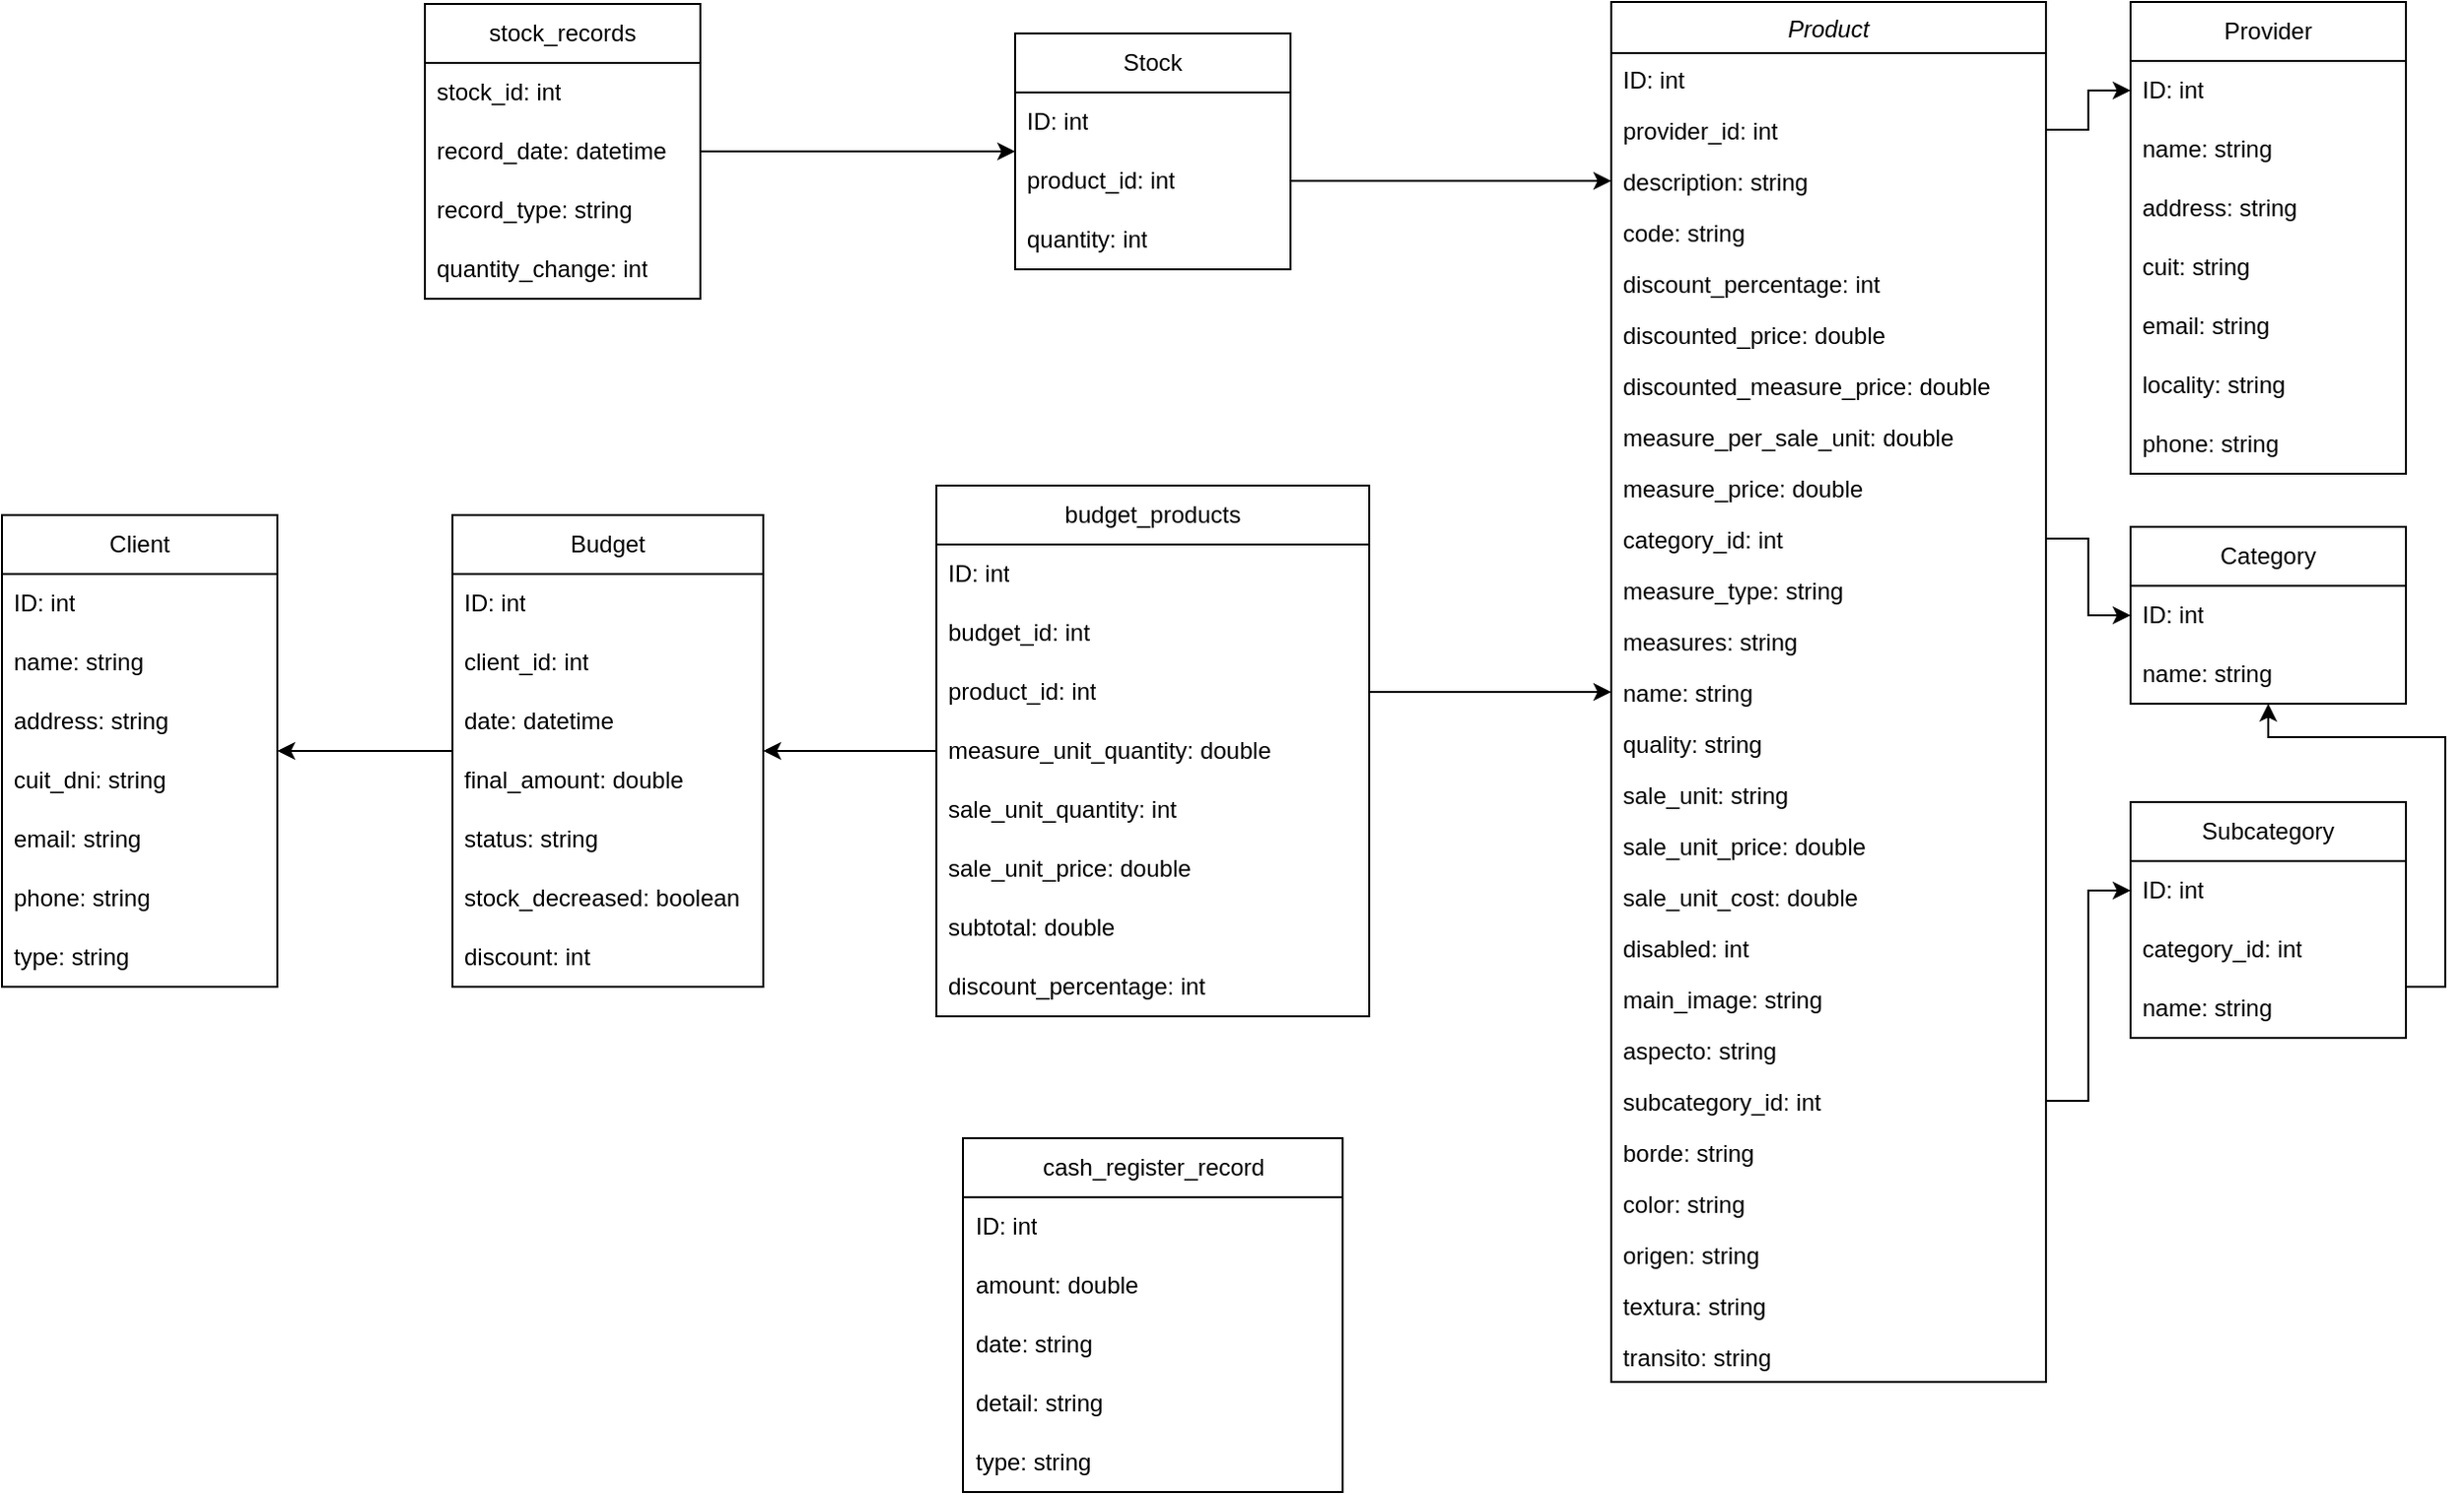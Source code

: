 <mxfile version="24.7.17">
  <diagram id="C5RBs43oDa-KdzZeNtuy" name="Page-1">
    <mxGraphModel dx="1870" dy="1242" grid="0" gridSize="10" guides="1" tooltips="1" connect="1" arrows="1" fold="1" page="1" pageScale="1" pageWidth="827" pageHeight="1169" math="0" shadow="0">
      <root>
        <mxCell id="WIyWlLk6GJQsqaUBKTNV-0" />
        <mxCell id="WIyWlLk6GJQsqaUBKTNV-1" parent="WIyWlLk6GJQsqaUBKTNV-0" />
        <mxCell id="zkfFHV4jXpPFQw0GAbJ--0" value="Product" style="swimlane;fontStyle=2;align=center;verticalAlign=top;childLayout=stackLayout;horizontal=1;startSize=26;horizontalStack=0;resizeParent=1;resizeLast=0;collapsible=1;marginBottom=0;rounded=0;shadow=0;strokeWidth=1;" parent="WIyWlLk6GJQsqaUBKTNV-1" vertex="1">
          <mxGeometry x="316" y="141" width="221" height="702" as="geometry">
            <mxRectangle x="230" y="140" width="160" height="26" as="alternateBounds" />
          </mxGeometry>
        </mxCell>
        <mxCell id="zkfFHV4jXpPFQw0GAbJ--1" value="ID: int" style="text;align=left;verticalAlign=top;spacingLeft=4;spacingRight=4;overflow=hidden;rotatable=0;points=[[0,0.5],[1,0.5]];portConstraint=eastwest;" parent="zkfFHV4jXpPFQw0GAbJ--0" vertex="1">
          <mxGeometry y="26" width="221" height="26" as="geometry" />
        </mxCell>
        <mxCell id="R83gJbbPaH7Z-r5g9OQv-2" value="provider_id: int" style="text;align=left;verticalAlign=top;spacingLeft=4;spacingRight=4;overflow=hidden;rotatable=0;points=[[0,0.5],[1,0.5]];portConstraint=eastwest;rounded=0;shadow=0;html=0;" parent="zkfFHV4jXpPFQw0GAbJ--0" vertex="1">
          <mxGeometry y="52" width="221" height="26" as="geometry" />
        </mxCell>
        <mxCell id="zkfFHV4jXpPFQw0GAbJ--3" value="description: string" style="text;align=left;verticalAlign=top;spacingLeft=4;spacingRight=4;overflow=hidden;rotatable=0;points=[[0,0.5],[1,0.5]];portConstraint=eastwest;rounded=0;shadow=0;html=0;" parent="zkfFHV4jXpPFQw0GAbJ--0" vertex="1">
          <mxGeometry y="78" width="221" height="26" as="geometry" />
        </mxCell>
        <mxCell id="2wYsvhQBHr6EqRz-Gocv-16" value="code: string" style="text;align=left;verticalAlign=top;spacingLeft=4;spacingRight=4;overflow=hidden;rotatable=0;points=[[0,0.5],[1,0.5]];portConstraint=eastwest;rounded=0;shadow=0;html=0;" vertex="1" parent="zkfFHV4jXpPFQw0GAbJ--0">
          <mxGeometry y="104" width="221" height="26" as="geometry" />
        </mxCell>
        <mxCell id="R83gJbbPaH7Z-r5g9OQv-10" value="discount_percentage: int" style="text;align=left;verticalAlign=top;spacingLeft=4;spacingRight=4;overflow=hidden;rotatable=0;points=[[0,0.5],[1,0.5]];portConstraint=eastwest;rounded=0;shadow=0;html=0;" parent="zkfFHV4jXpPFQw0GAbJ--0" vertex="1">
          <mxGeometry y="130" width="221" height="26" as="geometry" />
        </mxCell>
        <mxCell id="R83gJbbPaH7Z-r5g9OQv-11" value="discounted_price: double" style="text;align=left;verticalAlign=top;spacingLeft=4;spacingRight=4;overflow=hidden;rotatable=0;points=[[0,0.5],[1,0.5]];portConstraint=eastwest;rounded=0;shadow=0;html=0;" parent="zkfFHV4jXpPFQw0GAbJ--0" vertex="1">
          <mxGeometry y="156" width="221" height="26" as="geometry" />
        </mxCell>
        <mxCell id="2wYsvhQBHr6EqRz-Gocv-7" value="discounted_measure_price: double" style="text;align=left;verticalAlign=top;spacingLeft=4;spacingRight=4;overflow=hidden;rotatable=0;points=[[0,0.5],[1,0.5]];portConstraint=eastwest;rounded=0;shadow=0;html=0;" vertex="1" parent="zkfFHV4jXpPFQw0GAbJ--0">
          <mxGeometry y="182" width="221" height="26" as="geometry" />
        </mxCell>
        <mxCell id="R83gJbbPaH7Z-r5g9OQv-4" value="measure_per_sale_unit: double" style="text;align=left;verticalAlign=top;spacingLeft=4;spacingRight=4;overflow=hidden;rotatable=0;points=[[0,0.5],[1,0.5]];portConstraint=eastwest;rounded=0;shadow=0;html=0;" parent="zkfFHV4jXpPFQw0GAbJ--0" vertex="1">
          <mxGeometry y="208" width="221" height="26" as="geometry" />
        </mxCell>
        <mxCell id="R83gJbbPaH7Z-r5g9OQv-7" value="measure_price: double" style="text;align=left;verticalAlign=top;spacingLeft=4;spacingRight=4;overflow=hidden;rotatable=0;points=[[0,0.5],[1,0.5]];portConstraint=eastwest;rounded=0;shadow=0;html=0;" parent="zkfFHV4jXpPFQw0GAbJ--0" vertex="1">
          <mxGeometry y="234" width="221" height="26" as="geometry" />
        </mxCell>
        <mxCell id="R83gJbbPaH7Z-r5g9OQv-1" value="category_id: int" style="text;align=left;verticalAlign=top;spacingLeft=4;spacingRight=4;overflow=hidden;rotatable=0;points=[[0,0.5],[1,0.5]];portConstraint=eastwest;rounded=0;shadow=0;html=0;" parent="zkfFHV4jXpPFQw0GAbJ--0" vertex="1">
          <mxGeometry y="260" width="221" height="26" as="geometry" />
        </mxCell>
        <mxCell id="2wYsvhQBHr6EqRz-Gocv-1" value="measure_type: string" style="text;align=left;verticalAlign=top;spacingLeft=4;spacingRight=4;overflow=hidden;rotatable=0;points=[[0,0.5],[1,0.5]];portConstraint=eastwest;rounded=0;shadow=0;html=0;" vertex="1" parent="zkfFHV4jXpPFQw0GAbJ--0">
          <mxGeometry y="286" width="221" height="26" as="geometry" />
        </mxCell>
        <mxCell id="2wYsvhQBHr6EqRz-Gocv-2" value="measures: string" style="text;align=left;verticalAlign=top;spacingLeft=4;spacingRight=4;overflow=hidden;rotatable=0;points=[[0,0.5],[1,0.5]];portConstraint=eastwest;rounded=0;shadow=0;html=0;" vertex="1" parent="zkfFHV4jXpPFQw0GAbJ--0">
          <mxGeometry y="312" width="221" height="26" as="geometry" />
        </mxCell>
        <mxCell id="zkfFHV4jXpPFQw0GAbJ--2" value="name: string" style="text;align=left;verticalAlign=top;spacingLeft=4;spacingRight=4;overflow=hidden;rotatable=0;points=[[0,0.5],[1,0.5]];portConstraint=eastwest;rounded=0;shadow=0;html=0;" parent="zkfFHV4jXpPFQw0GAbJ--0" vertex="1">
          <mxGeometry y="338" width="221" height="26" as="geometry" />
        </mxCell>
        <mxCell id="R83gJbbPaH7Z-r5g9OQv-5" value="quality: string" style="text;align=left;verticalAlign=top;spacingLeft=4;spacingRight=4;overflow=hidden;rotatable=0;points=[[0,0.5],[1,0.5]];portConstraint=eastwest;rounded=0;shadow=0;html=0;" parent="zkfFHV4jXpPFQw0GAbJ--0" vertex="1">
          <mxGeometry y="364" width="221" height="26" as="geometry" />
        </mxCell>
        <mxCell id="2wYsvhQBHr6EqRz-Gocv-3" value="sale_unit: string" style="text;align=left;verticalAlign=top;spacingLeft=4;spacingRight=4;overflow=hidden;rotatable=0;points=[[0,0.5],[1,0.5]];portConstraint=eastwest;rounded=0;shadow=0;html=0;" vertex="1" parent="zkfFHV4jXpPFQw0GAbJ--0">
          <mxGeometry y="390" width="221" height="26" as="geometry" />
        </mxCell>
        <mxCell id="2wYsvhQBHr6EqRz-Gocv-4" value="sale_unit_price: double" style="text;align=left;verticalAlign=top;spacingLeft=4;spacingRight=4;overflow=hidden;rotatable=0;points=[[0,0.5],[1,0.5]];portConstraint=eastwest;rounded=0;shadow=0;html=0;" vertex="1" parent="zkfFHV4jXpPFQw0GAbJ--0">
          <mxGeometry y="416" width="221" height="26" as="geometry" />
        </mxCell>
        <mxCell id="2wYsvhQBHr6EqRz-Gocv-10" value="sale_unit_cost: double" style="text;align=left;verticalAlign=top;spacingLeft=4;spacingRight=4;overflow=hidden;rotatable=0;points=[[0,0.5],[1,0.5]];portConstraint=eastwest;rounded=0;shadow=0;html=0;" vertex="1" parent="zkfFHV4jXpPFQw0GAbJ--0">
          <mxGeometry y="442" width="221" height="26" as="geometry" />
        </mxCell>
        <mxCell id="2wYsvhQBHr6EqRz-Gocv-6" value="disabled: int" style="text;align=left;verticalAlign=top;spacingLeft=4;spacingRight=4;overflow=hidden;rotatable=0;points=[[0,0.5],[1,0.5]];portConstraint=eastwest;rounded=0;shadow=0;html=0;" vertex="1" parent="zkfFHV4jXpPFQw0GAbJ--0">
          <mxGeometry y="468" width="221" height="26" as="geometry" />
        </mxCell>
        <mxCell id="2wYsvhQBHr6EqRz-Gocv-8" value="main_image: string" style="text;align=left;verticalAlign=top;spacingLeft=4;spacingRight=4;overflow=hidden;rotatable=0;points=[[0,0.5],[1,0.5]];portConstraint=eastwest;rounded=0;shadow=0;html=0;" vertex="1" parent="zkfFHV4jXpPFQw0GAbJ--0">
          <mxGeometry y="494" width="221" height="26" as="geometry" />
        </mxCell>
        <mxCell id="2wYsvhQBHr6EqRz-Gocv-9" value="aspecto: string" style="text;align=left;verticalAlign=top;spacingLeft=4;spacingRight=4;overflow=hidden;rotatable=0;points=[[0,0.5],[1,0.5]];portConstraint=eastwest;rounded=0;shadow=0;html=0;" vertex="1" parent="zkfFHV4jXpPFQw0GAbJ--0">
          <mxGeometry y="520" width="221" height="26" as="geometry" />
        </mxCell>
        <mxCell id="2wYsvhQBHr6EqRz-Gocv-5" value="subcategory_id: int" style="text;align=left;verticalAlign=top;spacingLeft=4;spacingRight=4;overflow=hidden;rotatable=0;points=[[0,0.5],[1,0.5]];portConstraint=eastwest;rounded=0;shadow=0;html=0;" vertex="1" parent="zkfFHV4jXpPFQw0GAbJ--0">
          <mxGeometry y="546" width="221" height="26" as="geometry" />
        </mxCell>
        <mxCell id="2wYsvhQBHr6EqRz-Gocv-11" value="borde: string" style="text;align=left;verticalAlign=top;spacingLeft=4;spacingRight=4;overflow=hidden;rotatable=0;points=[[0,0.5],[1,0.5]];portConstraint=eastwest;rounded=0;shadow=0;html=0;" vertex="1" parent="zkfFHV4jXpPFQw0GAbJ--0">
          <mxGeometry y="572" width="221" height="26" as="geometry" />
        </mxCell>
        <mxCell id="2wYsvhQBHr6EqRz-Gocv-12" value="color: string" style="text;align=left;verticalAlign=top;spacingLeft=4;spacingRight=4;overflow=hidden;rotatable=0;points=[[0,0.5],[1,0.5]];portConstraint=eastwest;rounded=0;shadow=0;html=0;" vertex="1" parent="zkfFHV4jXpPFQw0GAbJ--0">
          <mxGeometry y="598" width="221" height="26" as="geometry" />
        </mxCell>
        <mxCell id="2wYsvhQBHr6EqRz-Gocv-13" value="origen: string" style="text;align=left;verticalAlign=top;spacingLeft=4;spacingRight=4;overflow=hidden;rotatable=0;points=[[0,0.5],[1,0.5]];portConstraint=eastwest;rounded=0;shadow=0;html=0;" vertex="1" parent="zkfFHV4jXpPFQw0GAbJ--0">
          <mxGeometry y="624" width="221" height="26" as="geometry" />
        </mxCell>
        <mxCell id="2wYsvhQBHr6EqRz-Gocv-14" value="textura: string" style="text;align=left;verticalAlign=top;spacingLeft=4;spacingRight=4;overflow=hidden;rotatable=0;points=[[0,0.5],[1,0.5]];portConstraint=eastwest;rounded=0;shadow=0;html=0;" vertex="1" parent="zkfFHV4jXpPFQw0GAbJ--0">
          <mxGeometry y="650" width="221" height="26" as="geometry" />
        </mxCell>
        <mxCell id="2wYsvhQBHr6EqRz-Gocv-15" value="transito: string" style="text;align=left;verticalAlign=top;spacingLeft=4;spacingRight=4;overflow=hidden;rotatable=0;points=[[0,0.5],[1,0.5]];portConstraint=eastwest;rounded=0;shadow=0;html=0;" vertex="1" parent="zkfFHV4jXpPFQw0GAbJ--0">
          <mxGeometry y="676" width="221" height="26" as="geometry" />
        </mxCell>
        <mxCell id="2wYsvhQBHr6EqRz-Gocv-17" value="Category" style="swimlane;fontStyle=0;childLayout=stackLayout;horizontal=1;startSize=30;horizontalStack=0;resizeParent=1;resizeParentMax=0;resizeLast=0;collapsible=1;marginBottom=0;whiteSpace=wrap;html=1;" vertex="1" parent="WIyWlLk6GJQsqaUBKTNV-1">
          <mxGeometry x="580" y="408" width="140" height="90" as="geometry" />
        </mxCell>
        <mxCell id="2wYsvhQBHr6EqRz-Gocv-18" value="&lt;div&gt;ID: int&lt;/div&gt;" style="text;strokeColor=none;fillColor=none;align=left;verticalAlign=middle;spacingLeft=4;spacingRight=4;overflow=hidden;points=[[0,0.5],[1,0.5]];portConstraint=eastwest;rotatable=0;whiteSpace=wrap;html=1;" vertex="1" parent="2wYsvhQBHr6EqRz-Gocv-17">
          <mxGeometry y="30" width="140" height="30" as="geometry" />
        </mxCell>
        <mxCell id="2wYsvhQBHr6EqRz-Gocv-21" value="name: string" style="text;strokeColor=none;fillColor=none;align=left;verticalAlign=middle;spacingLeft=4;spacingRight=4;overflow=hidden;points=[[0,0.5],[1,0.5]];portConstraint=eastwest;rotatable=0;whiteSpace=wrap;html=1;" vertex="1" parent="2wYsvhQBHr6EqRz-Gocv-17">
          <mxGeometry y="60" width="140" height="30" as="geometry" />
        </mxCell>
        <mxCell id="2wYsvhQBHr6EqRz-Gocv-24" value="Provider" style="swimlane;fontStyle=0;childLayout=stackLayout;horizontal=1;startSize=30;horizontalStack=0;resizeParent=1;resizeParentMax=0;resizeLast=0;collapsible=1;marginBottom=0;whiteSpace=wrap;html=1;" vertex="1" parent="WIyWlLk6GJQsqaUBKTNV-1">
          <mxGeometry x="580" y="141" width="140" height="240" as="geometry" />
        </mxCell>
        <mxCell id="2wYsvhQBHr6EqRz-Gocv-25" value="&lt;div&gt;ID: int&lt;/div&gt;" style="text;strokeColor=none;fillColor=none;align=left;verticalAlign=middle;spacingLeft=4;spacingRight=4;overflow=hidden;points=[[0,0.5],[1,0.5]];portConstraint=eastwest;rotatable=0;whiteSpace=wrap;html=1;" vertex="1" parent="2wYsvhQBHr6EqRz-Gocv-24">
          <mxGeometry y="30" width="140" height="30" as="geometry" />
        </mxCell>
        <mxCell id="2wYsvhQBHr6EqRz-Gocv-26" value="name: string" style="text;strokeColor=none;fillColor=none;align=left;verticalAlign=middle;spacingLeft=4;spacingRight=4;overflow=hidden;points=[[0,0.5],[1,0.5]];portConstraint=eastwest;rotatable=0;whiteSpace=wrap;html=1;" vertex="1" parent="2wYsvhQBHr6EqRz-Gocv-24">
          <mxGeometry y="60" width="140" height="30" as="geometry" />
        </mxCell>
        <mxCell id="2wYsvhQBHr6EqRz-Gocv-41" value="address: string" style="text;strokeColor=none;fillColor=none;align=left;verticalAlign=middle;spacingLeft=4;spacingRight=4;overflow=hidden;points=[[0,0.5],[1,0.5]];portConstraint=eastwest;rotatable=0;whiteSpace=wrap;html=1;" vertex="1" parent="2wYsvhQBHr6EqRz-Gocv-24">
          <mxGeometry y="90" width="140" height="30" as="geometry" />
        </mxCell>
        <mxCell id="2wYsvhQBHr6EqRz-Gocv-42" value="cuit: string" style="text;strokeColor=none;fillColor=none;align=left;verticalAlign=middle;spacingLeft=4;spacingRight=4;overflow=hidden;points=[[0,0.5],[1,0.5]];portConstraint=eastwest;rotatable=0;whiteSpace=wrap;html=1;" vertex="1" parent="2wYsvhQBHr6EqRz-Gocv-24">
          <mxGeometry y="120" width="140" height="30" as="geometry" />
        </mxCell>
        <mxCell id="2wYsvhQBHr6EqRz-Gocv-43" value="email: string" style="text;strokeColor=none;fillColor=none;align=left;verticalAlign=middle;spacingLeft=4;spacingRight=4;overflow=hidden;points=[[0,0.5],[1,0.5]];portConstraint=eastwest;rotatable=0;whiteSpace=wrap;html=1;" vertex="1" parent="2wYsvhQBHr6EqRz-Gocv-24">
          <mxGeometry y="150" width="140" height="30" as="geometry" />
        </mxCell>
        <mxCell id="2wYsvhQBHr6EqRz-Gocv-44" value="locality: string" style="text;strokeColor=none;fillColor=none;align=left;verticalAlign=middle;spacingLeft=4;spacingRight=4;overflow=hidden;points=[[0,0.5],[1,0.5]];portConstraint=eastwest;rotatable=0;whiteSpace=wrap;html=1;" vertex="1" parent="2wYsvhQBHr6EqRz-Gocv-24">
          <mxGeometry y="180" width="140" height="30" as="geometry" />
        </mxCell>
        <mxCell id="2wYsvhQBHr6EqRz-Gocv-45" value="phone: string" style="text;strokeColor=none;fillColor=none;align=left;verticalAlign=middle;spacingLeft=4;spacingRight=4;overflow=hidden;points=[[0,0.5],[1,0.5]];portConstraint=eastwest;rotatable=0;whiteSpace=wrap;html=1;" vertex="1" parent="2wYsvhQBHr6EqRz-Gocv-24">
          <mxGeometry y="210" width="140" height="30" as="geometry" />
        </mxCell>
        <mxCell id="2wYsvhQBHr6EqRz-Gocv-32" value="Subcategory" style="swimlane;fontStyle=0;childLayout=stackLayout;horizontal=1;startSize=30;horizontalStack=0;resizeParent=1;resizeParentMax=0;resizeLast=0;collapsible=1;marginBottom=0;whiteSpace=wrap;html=1;" vertex="1" parent="WIyWlLk6GJQsqaUBKTNV-1">
          <mxGeometry x="580" y="548" width="140" height="120" as="geometry" />
        </mxCell>
        <mxCell id="2wYsvhQBHr6EqRz-Gocv-33" value="&lt;div&gt;ID: int&lt;/div&gt;" style="text;strokeColor=none;fillColor=none;align=left;verticalAlign=middle;spacingLeft=4;spacingRight=4;overflow=hidden;points=[[0,0.5],[1,0.5]];portConstraint=eastwest;rotatable=0;whiteSpace=wrap;html=1;" vertex="1" parent="2wYsvhQBHr6EqRz-Gocv-32">
          <mxGeometry y="30" width="140" height="30" as="geometry" />
        </mxCell>
        <mxCell id="2wYsvhQBHr6EqRz-Gocv-36" value="&lt;div&gt;category_id: int&lt;/div&gt;" style="text;strokeColor=none;fillColor=none;align=left;verticalAlign=middle;spacingLeft=4;spacingRight=4;overflow=hidden;points=[[0,0.5],[1,0.5]];portConstraint=eastwest;rotatable=0;whiteSpace=wrap;html=1;" vertex="1" parent="2wYsvhQBHr6EqRz-Gocv-32">
          <mxGeometry y="60" width="140" height="30" as="geometry" />
        </mxCell>
        <mxCell id="2wYsvhQBHr6EqRz-Gocv-34" value="name: string" style="text;strokeColor=none;fillColor=none;align=left;verticalAlign=middle;spacingLeft=4;spacingRight=4;overflow=hidden;points=[[0,0.5],[1,0.5]];portConstraint=eastwest;rotatable=0;whiteSpace=wrap;html=1;" vertex="1" parent="2wYsvhQBHr6EqRz-Gocv-32">
          <mxGeometry y="90" width="140" height="30" as="geometry" />
        </mxCell>
        <mxCell id="2wYsvhQBHr6EqRz-Gocv-56" value="Client" style="swimlane;fontStyle=0;childLayout=stackLayout;horizontal=1;startSize=30;horizontalStack=0;resizeParent=1;resizeParentMax=0;resizeLast=0;collapsible=1;marginBottom=0;whiteSpace=wrap;html=1;" vertex="1" parent="WIyWlLk6GJQsqaUBKTNV-1">
          <mxGeometry x="-502" y="402" width="140" height="240" as="geometry" />
        </mxCell>
        <mxCell id="2wYsvhQBHr6EqRz-Gocv-57" value="&lt;div&gt;ID: int&lt;/div&gt;" style="text;strokeColor=none;fillColor=none;align=left;verticalAlign=middle;spacingLeft=4;spacingRight=4;overflow=hidden;points=[[0,0.5],[1,0.5]];portConstraint=eastwest;rotatable=0;whiteSpace=wrap;html=1;" vertex="1" parent="2wYsvhQBHr6EqRz-Gocv-56">
          <mxGeometry y="30" width="140" height="30" as="geometry" />
        </mxCell>
        <mxCell id="2wYsvhQBHr6EqRz-Gocv-58" value="name: string" style="text;strokeColor=none;fillColor=none;align=left;verticalAlign=middle;spacingLeft=4;spacingRight=4;overflow=hidden;points=[[0,0.5],[1,0.5]];portConstraint=eastwest;rotatable=0;whiteSpace=wrap;html=1;" vertex="1" parent="2wYsvhQBHr6EqRz-Gocv-56">
          <mxGeometry y="60" width="140" height="30" as="geometry" />
        </mxCell>
        <mxCell id="2wYsvhQBHr6EqRz-Gocv-62" value="address: string" style="text;strokeColor=none;fillColor=none;align=left;verticalAlign=middle;spacingLeft=4;spacingRight=4;overflow=hidden;points=[[0,0.5],[1,0.5]];portConstraint=eastwest;rotatable=0;whiteSpace=wrap;html=1;" vertex="1" parent="2wYsvhQBHr6EqRz-Gocv-56">
          <mxGeometry y="90" width="140" height="30" as="geometry" />
        </mxCell>
        <mxCell id="2wYsvhQBHr6EqRz-Gocv-63" value="cuit_dni: string" style="text;strokeColor=none;fillColor=none;align=left;verticalAlign=middle;spacingLeft=4;spacingRight=4;overflow=hidden;points=[[0,0.5],[1,0.5]];portConstraint=eastwest;rotatable=0;whiteSpace=wrap;html=1;" vertex="1" parent="2wYsvhQBHr6EqRz-Gocv-56">
          <mxGeometry y="120" width="140" height="30" as="geometry" />
        </mxCell>
        <mxCell id="2wYsvhQBHr6EqRz-Gocv-64" value="&lt;div&gt;email: string&lt;/div&gt;" style="text;strokeColor=none;fillColor=none;align=left;verticalAlign=middle;spacingLeft=4;spacingRight=4;overflow=hidden;points=[[0,0.5],[1,0.5]];portConstraint=eastwest;rotatable=0;whiteSpace=wrap;html=1;" vertex="1" parent="2wYsvhQBHr6EqRz-Gocv-56">
          <mxGeometry y="150" width="140" height="30" as="geometry" />
        </mxCell>
        <mxCell id="2wYsvhQBHr6EqRz-Gocv-65" value="phone: string" style="text;strokeColor=none;fillColor=none;align=left;verticalAlign=middle;spacingLeft=4;spacingRight=4;overflow=hidden;points=[[0,0.5],[1,0.5]];portConstraint=eastwest;rotatable=0;whiteSpace=wrap;html=1;" vertex="1" parent="2wYsvhQBHr6EqRz-Gocv-56">
          <mxGeometry y="180" width="140" height="30" as="geometry" />
        </mxCell>
        <mxCell id="2wYsvhQBHr6EqRz-Gocv-66" value="type: string" style="text;strokeColor=none;fillColor=none;align=left;verticalAlign=middle;spacingLeft=4;spacingRight=4;overflow=hidden;points=[[0,0.5],[1,0.5]];portConstraint=eastwest;rotatable=0;whiteSpace=wrap;html=1;" vertex="1" parent="2wYsvhQBHr6EqRz-Gocv-56">
          <mxGeometry y="210" width="140" height="30" as="geometry" />
        </mxCell>
        <mxCell id="2wYsvhQBHr6EqRz-Gocv-67" value="Budget" style="swimlane;fontStyle=0;childLayout=stackLayout;horizontal=1;startSize=30;horizontalStack=0;resizeParent=1;resizeParentMax=0;resizeLast=0;collapsible=1;marginBottom=0;whiteSpace=wrap;html=1;" vertex="1" parent="WIyWlLk6GJQsqaUBKTNV-1">
          <mxGeometry x="-273" y="402" width="158" height="240" as="geometry" />
        </mxCell>
        <mxCell id="2wYsvhQBHr6EqRz-Gocv-68" value="&lt;div&gt;ID: int&lt;/div&gt;" style="text;strokeColor=none;fillColor=none;align=left;verticalAlign=middle;spacingLeft=4;spacingRight=4;overflow=hidden;points=[[0,0.5],[1,0.5]];portConstraint=eastwest;rotatable=0;whiteSpace=wrap;html=1;" vertex="1" parent="2wYsvhQBHr6EqRz-Gocv-67">
          <mxGeometry y="30" width="158" height="30" as="geometry" />
        </mxCell>
        <mxCell id="2wYsvhQBHr6EqRz-Gocv-69" value="client_id: int" style="text;strokeColor=none;fillColor=none;align=left;verticalAlign=middle;spacingLeft=4;spacingRight=4;overflow=hidden;points=[[0,0.5],[1,0.5]];portConstraint=eastwest;rotatable=0;whiteSpace=wrap;html=1;" vertex="1" parent="2wYsvhQBHr6EqRz-Gocv-67">
          <mxGeometry y="60" width="158" height="30" as="geometry" />
        </mxCell>
        <mxCell id="2wYsvhQBHr6EqRz-Gocv-71" value="date: datetime" style="text;strokeColor=none;fillColor=none;align=left;verticalAlign=middle;spacingLeft=4;spacingRight=4;overflow=hidden;points=[[0,0.5],[1,0.5]];portConstraint=eastwest;rotatable=0;whiteSpace=wrap;html=1;" vertex="1" parent="2wYsvhQBHr6EqRz-Gocv-67">
          <mxGeometry y="90" width="158" height="30" as="geometry" />
        </mxCell>
        <mxCell id="2wYsvhQBHr6EqRz-Gocv-72" value="final_amount: double" style="text;strokeColor=none;fillColor=none;align=left;verticalAlign=middle;spacingLeft=4;spacingRight=4;overflow=hidden;points=[[0,0.5],[1,0.5]];portConstraint=eastwest;rotatable=0;whiteSpace=wrap;html=1;" vertex="1" parent="2wYsvhQBHr6EqRz-Gocv-67">
          <mxGeometry y="120" width="158" height="30" as="geometry" />
        </mxCell>
        <mxCell id="2wYsvhQBHr6EqRz-Gocv-73" value="status: string" style="text;strokeColor=none;fillColor=none;align=left;verticalAlign=middle;spacingLeft=4;spacingRight=4;overflow=hidden;points=[[0,0.5],[1,0.5]];portConstraint=eastwest;rotatable=0;whiteSpace=wrap;html=1;" vertex="1" parent="2wYsvhQBHr6EqRz-Gocv-67">
          <mxGeometry y="150" width="158" height="30" as="geometry" />
        </mxCell>
        <mxCell id="2wYsvhQBHr6EqRz-Gocv-74" value="stock_decreased: boolean" style="text;strokeColor=none;fillColor=none;align=left;verticalAlign=middle;spacingLeft=4;spacingRight=4;overflow=hidden;points=[[0,0.5],[1,0.5]];portConstraint=eastwest;rotatable=0;whiteSpace=wrap;html=1;" vertex="1" parent="2wYsvhQBHr6EqRz-Gocv-67">
          <mxGeometry y="180" width="158" height="30" as="geometry" />
        </mxCell>
        <mxCell id="2wYsvhQBHr6EqRz-Gocv-75" value="discount: int" style="text;strokeColor=none;fillColor=none;align=left;verticalAlign=middle;spacingLeft=4;spacingRight=4;overflow=hidden;points=[[0,0.5],[1,0.5]];portConstraint=eastwest;rotatable=0;whiteSpace=wrap;html=1;" vertex="1" parent="2wYsvhQBHr6EqRz-Gocv-67">
          <mxGeometry y="210" width="158" height="30" as="geometry" />
        </mxCell>
        <mxCell id="2wYsvhQBHr6EqRz-Gocv-77" value="Stock" style="swimlane;fontStyle=0;childLayout=stackLayout;horizontal=1;startSize=30;horizontalStack=0;resizeParent=1;resizeParentMax=0;resizeLast=0;collapsible=1;marginBottom=0;whiteSpace=wrap;html=1;" vertex="1" parent="WIyWlLk6GJQsqaUBKTNV-1">
          <mxGeometry x="13" y="157" width="140" height="120" as="geometry" />
        </mxCell>
        <mxCell id="2wYsvhQBHr6EqRz-Gocv-78" value="&lt;div&gt;ID: int&lt;/div&gt;" style="text;strokeColor=none;fillColor=none;align=left;verticalAlign=middle;spacingLeft=4;spacingRight=4;overflow=hidden;points=[[0,0.5],[1,0.5]];portConstraint=eastwest;rotatable=0;whiteSpace=wrap;html=1;" vertex="1" parent="2wYsvhQBHr6EqRz-Gocv-77">
          <mxGeometry y="30" width="140" height="30" as="geometry" />
        </mxCell>
        <mxCell id="2wYsvhQBHr6EqRz-Gocv-79" value="product_id: int" style="text;strokeColor=none;fillColor=none;align=left;verticalAlign=middle;spacingLeft=4;spacingRight=4;overflow=hidden;points=[[0,0.5],[1,0.5]];portConstraint=eastwest;rotatable=0;whiteSpace=wrap;html=1;" vertex="1" parent="2wYsvhQBHr6EqRz-Gocv-77">
          <mxGeometry y="60" width="140" height="30" as="geometry" />
        </mxCell>
        <mxCell id="2wYsvhQBHr6EqRz-Gocv-81" value="quantity: int" style="text;strokeColor=none;fillColor=none;align=left;verticalAlign=middle;spacingLeft=4;spacingRight=4;overflow=hidden;points=[[0,0.5],[1,0.5]];portConstraint=eastwest;rotatable=0;whiteSpace=wrap;html=1;" vertex="1" parent="2wYsvhQBHr6EqRz-Gocv-77">
          <mxGeometry y="90" width="140" height="30" as="geometry" />
        </mxCell>
        <mxCell id="2wYsvhQBHr6EqRz-Gocv-84" style="edgeStyle=orthogonalEdgeStyle;rounded=0;orthogonalLoop=1;jettySize=auto;html=1;exitX=1;exitY=0.5;exitDx=0;exitDy=0;" edge="1" parent="WIyWlLk6GJQsqaUBKTNV-1" source="2wYsvhQBHr6EqRz-Gocv-36" target="2wYsvhQBHr6EqRz-Gocv-17">
          <mxGeometry relative="1" as="geometry">
            <Array as="points">
              <mxPoint x="740" y="642" />
              <mxPoint x="740" y="515" />
              <mxPoint x="650" y="515" />
            </Array>
          </mxGeometry>
        </mxCell>
        <mxCell id="2wYsvhQBHr6EqRz-Gocv-85" style="edgeStyle=orthogonalEdgeStyle;rounded=0;orthogonalLoop=1;jettySize=auto;html=1;exitX=1;exitY=0.5;exitDx=0;exitDy=0;" edge="1" parent="WIyWlLk6GJQsqaUBKTNV-1" source="2wYsvhQBHr6EqRz-Gocv-5" target="2wYsvhQBHr6EqRz-Gocv-33">
          <mxGeometry relative="1" as="geometry" />
        </mxCell>
        <mxCell id="2wYsvhQBHr6EqRz-Gocv-86" style="edgeStyle=orthogonalEdgeStyle;rounded=0;orthogonalLoop=1;jettySize=auto;html=1;exitX=1;exitY=0.5;exitDx=0;exitDy=0;" edge="1" parent="WIyWlLk6GJQsqaUBKTNV-1" source="R83gJbbPaH7Z-r5g9OQv-2" target="2wYsvhQBHr6EqRz-Gocv-25">
          <mxGeometry relative="1" as="geometry" />
        </mxCell>
        <mxCell id="2wYsvhQBHr6EqRz-Gocv-87" style="edgeStyle=orthogonalEdgeStyle;rounded=0;orthogonalLoop=1;jettySize=auto;html=1;exitX=1;exitY=0.5;exitDx=0;exitDy=0;" edge="1" parent="WIyWlLk6GJQsqaUBKTNV-1" source="R83gJbbPaH7Z-r5g9OQv-1" target="2wYsvhQBHr6EqRz-Gocv-18">
          <mxGeometry relative="1" as="geometry" />
        </mxCell>
        <mxCell id="2wYsvhQBHr6EqRz-Gocv-90" value="budget_products" style="swimlane;fontStyle=0;childLayout=stackLayout;horizontal=1;startSize=30;horizontalStack=0;resizeParent=1;resizeParentMax=0;resizeLast=0;collapsible=1;marginBottom=0;whiteSpace=wrap;html=1;" vertex="1" parent="WIyWlLk6GJQsqaUBKTNV-1">
          <mxGeometry x="-27" y="387" width="220" height="270" as="geometry" />
        </mxCell>
        <mxCell id="2wYsvhQBHr6EqRz-Gocv-91" value="&lt;div&gt;ID: int&lt;/div&gt;" style="text;strokeColor=none;fillColor=none;align=left;verticalAlign=middle;spacingLeft=4;spacingRight=4;overflow=hidden;points=[[0,0.5],[1,0.5]];portConstraint=eastwest;rotatable=0;whiteSpace=wrap;html=1;" vertex="1" parent="2wYsvhQBHr6EqRz-Gocv-90">
          <mxGeometry y="30" width="220" height="30" as="geometry" />
        </mxCell>
        <mxCell id="2wYsvhQBHr6EqRz-Gocv-97" value="budget_id: int" style="text;strokeColor=none;fillColor=none;align=left;verticalAlign=middle;spacingLeft=4;spacingRight=4;overflow=hidden;points=[[0,0.5],[1,0.5]];portConstraint=eastwest;rotatable=0;whiteSpace=wrap;html=1;" vertex="1" parent="2wYsvhQBHr6EqRz-Gocv-90">
          <mxGeometry y="60" width="220" height="30" as="geometry" />
        </mxCell>
        <mxCell id="2wYsvhQBHr6EqRz-Gocv-92" value="product_id: int" style="text;strokeColor=none;fillColor=none;align=left;verticalAlign=middle;spacingLeft=4;spacingRight=4;overflow=hidden;points=[[0,0.5],[1,0.5]];portConstraint=eastwest;rotatable=0;whiteSpace=wrap;html=1;" vertex="1" parent="2wYsvhQBHr6EqRz-Gocv-90">
          <mxGeometry y="90" width="220" height="30" as="geometry" />
        </mxCell>
        <mxCell id="2wYsvhQBHr6EqRz-Gocv-93" value="measure_unit_quantity: double" style="text;strokeColor=none;fillColor=none;align=left;verticalAlign=middle;spacingLeft=4;spacingRight=4;overflow=hidden;points=[[0,0.5],[1,0.5]];portConstraint=eastwest;rotatable=0;whiteSpace=wrap;html=1;" vertex="1" parent="2wYsvhQBHr6EqRz-Gocv-90">
          <mxGeometry y="120" width="220" height="30" as="geometry" />
        </mxCell>
        <mxCell id="2wYsvhQBHr6EqRz-Gocv-94" value="sale_unit_quantity: int" style="text;strokeColor=none;fillColor=none;align=left;verticalAlign=middle;spacingLeft=4;spacingRight=4;overflow=hidden;points=[[0,0.5],[1,0.5]];portConstraint=eastwest;rotatable=0;whiteSpace=wrap;html=1;" vertex="1" parent="2wYsvhQBHr6EqRz-Gocv-90">
          <mxGeometry y="150" width="220" height="30" as="geometry" />
        </mxCell>
        <mxCell id="2wYsvhQBHr6EqRz-Gocv-95" value="sale_unit_price: double" style="text;strokeColor=none;fillColor=none;align=left;verticalAlign=middle;spacingLeft=4;spacingRight=4;overflow=hidden;points=[[0,0.5],[1,0.5]];portConstraint=eastwest;rotatable=0;whiteSpace=wrap;html=1;" vertex="1" parent="2wYsvhQBHr6EqRz-Gocv-90">
          <mxGeometry y="180" width="220" height="30" as="geometry" />
        </mxCell>
        <mxCell id="2wYsvhQBHr6EqRz-Gocv-96" value="subtotal: double" style="text;strokeColor=none;fillColor=none;align=left;verticalAlign=middle;spacingLeft=4;spacingRight=4;overflow=hidden;points=[[0,0.5],[1,0.5]];portConstraint=eastwest;rotatable=0;whiteSpace=wrap;html=1;" vertex="1" parent="2wYsvhQBHr6EqRz-Gocv-90">
          <mxGeometry y="210" width="220" height="30" as="geometry" />
        </mxCell>
        <mxCell id="2wYsvhQBHr6EqRz-Gocv-98" value="discount_percentage: int" style="text;strokeColor=none;fillColor=none;align=left;verticalAlign=middle;spacingLeft=4;spacingRight=4;overflow=hidden;points=[[0,0.5],[1,0.5]];portConstraint=eastwest;rotatable=0;whiteSpace=wrap;html=1;" vertex="1" parent="2wYsvhQBHr6EqRz-Gocv-90">
          <mxGeometry y="240" width="220" height="30" as="geometry" />
        </mxCell>
        <mxCell id="2wYsvhQBHr6EqRz-Gocv-100" style="edgeStyle=orthogonalEdgeStyle;rounded=0;orthogonalLoop=1;jettySize=auto;html=1;exitX=1;exitY=0.5;exitDx=0;exitDy=0;" edge="1" parent="WIyWlLk6GJQsqaUBKTNV-1" source="2wYsvhQBHr6EqRz-Gocv-92" target="zkfFHV4jXpPFQw0GAbJ--0">
          <mxGeometry relative="1" as="geometry" />
        </mxCell>
        <mxCell id="2wYsvhQBHr6EqRz-Gocv-101" style="edgeStyle=orthogonalEdgeStyle;rounded=0;orthogonalLoop=1;jettySize=auto;html=1;exitX=0;exitY=0.5;exitDx=0;exitDy=0;" edge="1" parent="WIyWlLk6GJQsqaUBKTNV-1" source="2wYsvhQBHr6EqRz-Gocv-97" target="2wYsvhQBHr6EqRz-Gocv-67">
          <mxGeometry relative="1" as="geometry">
            <Array as="points">
              <mxPoint x="-27" y="522" />
            </Array>
          </mxGeometry>
        </mxCell>
        <mxCell id="2wYsvhQBHr6EqRz-Gocv-102" style="edgeStyle=orthogonalEdgeStyle;rounded=0;orthogonalLoop=1;jettySize=auto;html=1;exitX=0;exitY=0.5;exitDx=0;exitDy=0;" edge="1" parent="WIyWlLk6GJQsqaUBKTNV-1" source="2wYsvhQBHr6EqRz-Gocv-69" target="2wYsvhQBHr6EqRz-Gocv-56">
          <mxGeometry relative="1" as="geometry">
            <Array as="points">
              <mxPoint x="-273" y="522" />
            </Array>
          </mxGeometry>
        </mxCell>
        <mxCell id="2wYsvhQBHr6EqRz-Gocv-103" style="edgeStyle=orthogonalEdgeStyle;rounded=0;orthogonalLoop=1;jettySize=auto;html=1;exitX=1;exitY=0.5;exitDx=0;exitDy=0;" edge="1" parent="WIyWlLk6GJQsqaUBKTNV-1" source="2wYsvhQBHr6EqRz-Gocv-79" target="zkfFHV4jXpPFQw0GAbJ--0">
          <mxGeometry relative="1" as="geometry">
            <Array as="points">
              <mxPoint x="260" y="232" />
              <mxPoint x="260" y="232" />
            </Array>
          </mxGeometry>
        </mxCell>
        <mxCell id="2wYsvhQBHr6EqRz-Gocv-104" value="stock_records" style="swimlane;fontStyle=0;childLayout=stackLayout;horizontal=1;startSize=30;horizontalStack=0;resizeParent=1;resizeParentMax=0;resizeLast=0;collapsible=1;marginBottom=0;whiteSpace=wrap;html=1;" vertex="1" parent="WIyWlLk6GJQsqaUBKTNV-1">
          <mxGeometry x="-287" y="142" width="140" height="150" as="geometry" />
        </mxCell>
        <mxCell id="2wYsvhQBHr6EqRz-Gocv-105" value="stock_id: int" style="text;strokeColor=none;fillColor=none;align=left;verticalAlign=middle;spacingLeft=4;spacingRight=4;overflow=hidden;points=[[0,0.5],[1,0.5]];portConstraint=eastwest;rotatable=0;whiteSpace=wrap;html=1;" vertex="1" parent="2wYsvhQBHr6EqRz-Gocv-104">
          <mxGeometry y="30" width="140" height="30" as="geometry" />
        </mxCell>
        <mxCell id="2wYsvhQBHr6EqRz-Gocv-106" value="record_date: datetime" style="text;strokeColor=none;fillColor=none;align=left;verticalAlign=middle;spacingLeft=4;spacingRight=4;overflow=hidden;points=[[0,0.5],[1,0.5]];portConstraint=eastwest;rotatable=0;whiteSpace=wrap;html=1;" vertex="1" parent="2wYsvhQBHr6EqRz-Gocv-104">
          <mxGeometry y="60" width="140" height="30" as="geometry" />
        </mxCell>
        <mxCell id="2wYsvhQBHr6EqRz-Gocv-107" value="record_type: string" style="text;strokeColor=none;fillColor=none;align=left;verticalAlign=middle;spacingLeft=4;spacingRight=4;overflow=hidden;points=[[0,0.5],[1,0.5]];portConstraint=eastwest;rotatable=0;whiteSpace=wrap;html=1;" vertex="1" parent="2wYsvhQBHr6EqRz-Gocv-104">
          <mxGeometry y="90" width="140" height="30" as="geometry" />
        </mxCell>
        <mxCell id="2wYsvhQBHr6EqRz-Gocv-109" value="quantity_change: int" style="text;strokeColor=none;fillColor=none;align=left;verticalAlign=middle;spacingLeft=4;spacingRight=4;overflow=hidden;points=[[0,0.5],[1,0.5]];portConstraint=eastwest;rotatable=0;whiteSpace=wrap;html=1;" vertex="1" parent="2wYsvhQBHr6EqRz-Gocv-104">
          <mxGeometry y="120" width="140" height="30" as="geometry" />
        </mxCell>
        <mxCell id="2wYsvhQBHr6EqRz-Gocv-110" style="edgeStyle=orthogonalEdgeStyle;rounded=0;orthogonalLoop=1;jettySize=auto;html=1;exitX=1;exitY=0.5;exitDx=0;exitDy=0;" edge="1" parent="WIyWlLk6GJQsqaUBKTNV-1" source="2wYsvhQBHr6EqRz-Gocv-105" target="2wYsvhQBHr6EqRz-Gocv-77">
          <mxGeometry relative="1" as="geometry">
            <Array as="points">
              <mxPoint x="-147" y="217" />
            </Array>
          </mxGeometry>
        </mxCell>
        <mxCell id="2wYsvhQBHr6EqRz-Gocv-111" value="cash_register_record" style="swimlane;fontStyle=0;childLayout=stackLayout;horizontal=1;startSize=30;horizontalStack=0;resizeParent=1;resizeParentMax=0;resizeLast=0;collapsible=1;marginBottom=0;whiteSpace=wrap;html=1;" vertex="1" parent="WIyWlLk6GJQsqaUBKTNV-1">
          <mxGeometry x="-13.5" y="719" width="193" height="180" as="geometry" />
        </mxCell>
        <mxCell id="2wYsvhQBHr6EqRz-Gocv-112" value="&lt;div&gt;ID: int&lt;/div&gt;" style="text;strokeColor=none;fillColor=none;align=left;verticalAlign=middle;spacingLeft=4;spacingRight=4;overflow=hidden;points=[[0,0.5],[1,0.5]];portConstraint=eastwest;rotatable=0;whiteSpace=wrap;html=1;" vertex="1" parent="2wYsvhQBHr6EqRz-Gocv-111">
          <mxGeometry y="30" width="193" height="30" as="geometry" />
        </mxCell>
        <mxCell id="2wYsvhQBHr6EqRz-Gocv-113" value="amount: double" style="text;strokeColor=none;fillColor=none;align=left;verticalAlign=middle;spacingLeft=4;spacingRight=4;overflow=hidden;points=[[0,0.5],[1,0.5]];portConstraint=eastwest;rotatable=0;whiteSpace=wrap;html=1;" vertex="1" parent="2wYsvhQBHr6EqRz-Gocv-111">
          <mxGeometry y="60" width="193" height="30" as="geometry" />
        </mxCell>
        <mxCell id="2wYsvhQBHr6EqRz-Gocv-114" value="date: string" style="text;strokeColor=none;fillColor=none;align=left;verticalAlign=middle;spacingLeft=4;spacingRight=4;overflow=hidden;points=[[0,0.5],[1,0.5]];portConstraint=eastwest;rotatable=0;whiteSpace=wrap;html=1;" vertex="1" parent="2wYsvhQBHr6EqRz-Gocv-111">
          <mxGeometry y="90" width="193" height="30" as="geometry" />
        </mxCell>
        <mxCell id="2wYsvhQBHr6EqRz-Gocv-115" value="detail: string" style="text;strokeColor=none;fillColor=none;align=left;verticalAlign=middle;spacingLeft=4;spacingRight=4;overflow=hidden;points=[[0,0.5],[1,0.5]];portConstraint=eastwest;rotatable=0;whiteSpace=wrap;html=1;" vertex="1" parent="2wYsvhQBHr6EqRz-Gocv-111">
          <mxGeometry y="120" width="193" height="30" as="geometry" />
        </mxCell>
        <mxCell id="2wYsvhQBHr6EqRz-Gocv-116" value="type: string" style="text;strokeColor=none;fillColor=none;align=left;verticalAlign=middle;spacingLeft=4;spacingRight=4;overflow=hidden;points=[[0,0.5],[1,0.5]];portConstraint=eastwest;rotatable=0;whiteSpace=wrap;html=1;" vertex="1" parent="2wYsvhQBHr6EqRz-Gocv-111">
          <mxGeometry y="150" width="193" height="30" as="geometry" />
        </mxCell>
      </root>
    </mxGraphModel>
  </diagram>
</mxfile>

